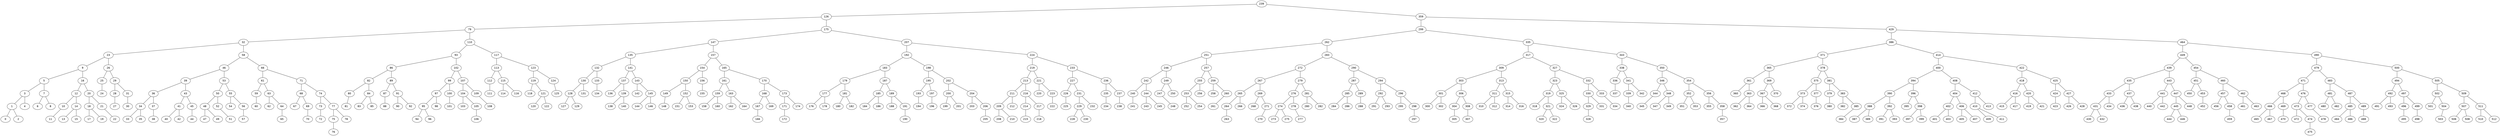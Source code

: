 graph BST {
    node [fontname="Helvetica"];
    239 [label="239"];
    239 -- 126;
    126 [label="126"];
    126 -- 79;
    79 [label="79"];
    79 -- 32;
    32 [label="32"];
    32 -- 23;
    23 [label="23"];
    23 -- 9;
    9 [label="9"];
    9 -- 5;
    5 [label="5"];
    5 -- 3;
    3 [label="3"];
    3 -- 1;
    1 [label="1"];
    1 -- 0;
    0 [label="0"];
    1 -- 2;
    2 [label="2"];
    3 -- 4;
    4 [label="4"];
    5 -- 7;
    7 [label="7"];
    7 -- 6;
    6 [label="6"];
    7 -- 8;
    8 [label="8"];
    9 -- 16;
    16 [label="16"];
    16 -- 12;
    12 [label="12"];
    12 -- 10;
    10 [label="10"];
    10 -- 11;
    11 [label="11"];
    12 -- 14;
    14 [label="14"];
    14 -- 13;
    13 [label="13"];
    14 -- 15;
    15 [label="15"];
    16 -- 20;
    20 [label="20"];
    20 -- 18;
    18 [label="18"];
    18 -- 17;
    17 [label="17"];
    18 -- 19;
    19 [label="19"];
    20 -- 21;
    21 [label="21"];
    21 -- 22;
    22 [label="22"];
    23 -- 26;
    26 [label="26"];
    26 -- 25;
    25 [label="25"];
    25 -- 24;
    24 [label="24"];
    26 -- 29;
    29 [label="29"];
    29 -- 28;
    28 [label="28"];
    28 -- 27;
    27 [label="27"];
    29 -- 31;
    31 [label="31"];
    31 -- 30;
    30 [label="30"];
    32 -- 58;
    58 [label="58"];
    58 -- 46;
    46 [label="46"];
    46 -- 39;
    39 [label="39"];
    39 -- 36;
    36 [label="36"];
    36 -- 34;
    34 [label="34"];
    34 -- 33;
    33 [label="33"];
    34 -- 35;
    35 [label="35"];
    36 -- 37;
    37 [label="37"];
    37 -- 38;
    38 [label="38"];
    39 -- 43;
    43 [label="43"];
    43 -- 41;
    41 [label="41"];
    41 -- 40;
    40 [label="40"];
    41 -- 42;
    42 [label="42"];
    43 -- 45;
    45 [label="45"];
    45 -- 44;
    44 [label="44"];
    46 -- 53;
    53 [label="53"];
    53 -- 50;
    50 [label="50"];
    50 -- 48;
    48 [label="48"];
    48 -- 47;
    47 [label="47"];
    48 -- 49;
    49 [label="49"];
    50 -- 52;
    52 [label="52"];
    52 -- 51;
    51 [label="51"];
    53 -- 55;
    55 [label="55"];
    55 -- 54;
    54 [label="54"];
    55 -- 56;
    56 [label="56"];
    56 -- 57;
    57 [label="57"];
    58 -- 66;
    66 [label="66"];
    66 -- 61;
    61 [label="61"];
    61 -- 59;
    59 [label="59"];
    59 -- 60;
    60 [label="60"];
    61 -- 63;
    63 [label="63"];
    63 -- 62;
    62 [label="62"];
    63 -- 64;
    64 [label="64"];
    64 -- 65;
    65 [label="65"];
    66 -- 71;
    71 [label="71"];
    71 -- 68;
    68 [label="68"];
    68 -- 67;
    67 [label="67"];
    68 -- 69;
    69 [label="69"];
    69 -- 70;
    70 [label="70"];
    71 -- 74;
    74 [label="74"];
    74 -- 73;
    73 [label="73"];
    73 -- 72;
    72 [label="72"];
    74 -- 77;
    77 [label="77"];
    77 -- 75;
    75 [label="75"];
    75 -- 76;
    76 [label="76"];
    77 -- 78;
    78 [label="78"];
    79 -- 110;
    110 [label="110"];
    110 -- 93;
    93 [label="93"];
    93 -- 86;
    86 [label="86"];
    86 -- 82;
    82 [label="82"];
    82 -- 80;
    80 [label="80"];
    80 -- 81;
    81 [label="81"];
    82 -- 84;
    84 [label="84"];
    84 -- 83;
    83 [label="83"];
    84 -- 85;
    85 [label="85"];
    86 -- 89;
    89 [label="89"];
    89 -- 87;
    87 [label="87"];
    87 -- 88;
    88 [label="88"];
    89 -- 91;
    91 [label="91"];
    91 -- 90;
    90 [label="90"];
    91 -- 92;
    92 [label="92"];
    93 -- 102;
    102 [label="102"];
    102 -- 99;
    99 [label="99"];
    99 -- 97;
    97 [label="97"];
    97 -- 95;
    95 [label="95"];
    95 -- 94;
    94 [label="94"];
    95 -- 96;
    96 [label="96"];
    97 -- 98;
    98 [label="98"];
    99 -- 100;
    100 [label="100"];
    100 -- 101;
    101 [label="101"];
    102 -- 107;
    107 [label="107"];
    107 -- 104;
    104 [label="104"];
    104 -- 103;
    103 [label="103"];
    104 -- 105;
    105 [label="105"];
    105 -- 106;
    106 [label="106"];
    107 -- 109;
    109 [label="109"];
    109 -- 108;
    108 [label="108"];
    110 -- 117;
    117 [label="117"];
    117 -- 113;
    113 [label="113"];
    113 -- 112;
    112 [label="112"];
    112 -- 111;
    111 [label="111"];
    113 -- 115;
    115 [label="115"];
    115 -- 114;
    114 [label="114"];
    115 -- 116;
    116 [label="116"];
    117 -- 123;
    123 [label="123"];
    123 -- 119;
    119 [label="119"];
    119 -- 118;
    118 [label="118"];
    119 -- 121;
    121 [label="121"];
    121 -- 120;
    120 [label="120"];
    121 -- 122;
    122 [label="122"];
    123 -- 124;
    124 [label="124"];
    124 -- 125;
    125 [label="125"];
    126 -- 175;
    175 [label="175"];
    175 -- 147;
    147 [label="147"];
    147 -- 135;
    135 [label="135"];
    135 -- 132;
    132 [label="132"];
    132 -- 130;
    130 [label="130"];
    130 -- 128;
    128 [label="128"];
    128 -- 127;
    127 [label="127"];
    128 -- 129;
    129 [label="129"];
    130 -- 131;
    131 [label="131"];
    132 -- 133;
    133 [label="133"];
    133 -- 134;
    134 [label="134"];
    135 -- 141;
    141 [label="141"];
    141 -- 137;
    137 [label="137"];
    137 -- 136;
    136 [label="136"];
    137 -- 139;
    139 [label="139"];
    139 -- 138;
    138 [label="138"];
    139 -- 140;
    140 [label="140"];
    141 -- 143;
    143 [label="143"];
    143 -- 142;
    142 [label="142"];
    143 -- 145;
    145 [label="145"];
    145 -- 144;
    144 [label="144"];
    145 -- 146;
    146 [label="146"];
    147 -- 157;
    157 [label="157"];
    157 -- 154;
    154 [label="154"];
    154 -- 150;
    150 [label="150"];
    150 -- 149;
    149 [label="149"];
    149 -- 148;
    148 [label="148"];
    150 -- 152;
    152 [label="152"];
    152 -- 151;
    151 [label="151"];
    152 -- 153;
    153 [label="153"];
    154 -- 156;
    156 [label="156"];
    156 -- 155;
    155 [label="155"];
    157 -- 165;
    165 [label="165"];
    165 -- 161;
    161 [label="161"];
    161 -- 159;
    159 [label="159"];
    159 -- 158;
    158 [label="158"];
    159 -- 160;
    160 [label="160"];
    161 -- 163;
    163 [label="163"];
    163 -- 162;
    162 [label="162"];
    163 -- 164;
    164 [label="164"];
    165 -- 170;
    170 [label="170"];
    170 -- 168;
    168 [label="168"];
    168 -- 167;
    167 [label="167"];
    167 -- 166;
    166 [label="166"];
    168 -- 169;
    169 [label="169"];
    170 -- 173;
    173 [label="173"];
    173 -- 171;
    171 [label="171"];
    171 -- 172;
    172 [label="172"];
    173 -- 174;
    174 [label="174"];
    175 -- 207;
    207 [label="207"];
    207 -- 192;
    192 [label="192"];
    192 -- 183;
    183 [label="183"];
    183 -- 179;
    179 [label="179"];
    179 -- 177;
    177 [label="177"];
    177 -- 176;
    176 [label="176"];
    177 -- 178;
    178 [label="178"];
    179 -- 181;
    181 [label="181"];
    181 -- 180;
    180 [label="180"];
    181 -- 182;
    182 [label="182"];
    183 -- 187;
    187 [label="187"];
    187 -- 185;
    185 [label="185"];
    185 -- 184;
    184 [label="184"];
    185 -- 186;
    186 [label="186"];
    187 -- 189;
    189 [label="189"];
    189 -- 188;
    188 [label="188"];
    189 -- 191;
    191 [label="191"];
    191 -- 190;
    190 [label="190"];
    192 -- 198;
    198 [label="198"];
    198 -- 195;
    195 [label="195"];
    195 -- 193;
    193 [label="193"];
    193 -- 194;
    194 [label="194"];
    195 -- 197;
    197 [label="197"];
    197 -- 196;
    196 [label="196"];
    198 -- 202;
    202 [label="202"];
    202 -- 200;
    200 [label="200"];
    200 -- 199;
    199 [label="199"];
    200 -- 201;
    201 [label="201"];
    202 -- 204;
    204 [label="204"];
    204 -- 203;
    203 [label="203"];
    204 -- 206;
    206 [label="206"];
    206 -- 205;
    205 [label="205"];
    207 -- 224;
    224 [label="224"];
    224 -- 219;
    219 [label="219"];
    219 -- 213;
    213 [label="213"];
    213 -- 211;
    211 [label="211"];
    211 -- 209;
    209 [label="209"];
    209 -- 208;
    208 [label="208"];
    209 -- 210;
    210 [label="210"];
    211 -- 212;
    212 [label="212"];
    213 -- 216;
    216 [label="216"];
    216 -- 214;
    214 [label="214"];
    214 -- 215;
    215 [label="215"];
    216 -- 217;
    217 [label="217"];
    217 -- 218;
    218 [label="218"];
    219 -- 221;
    221 [label="221"];
    221 -- 220;
    220 [label="220"];
    221 -- 223;
    223 [label="223"];
    223 -- 222;
    222 [label="222"];
    224 -- 233;
    233 [label="233"];
    233 -- 227;
    227 [label="227"];
    227 -- 226;
    226 [label="226"];
    226 -- 225;
    225 [label="225"];
    227 -- 231;
    231 [label="231"];
    231 -- 229;
    229 [label="229"];
    229 -- 228;
    228 [label="228"];
    229 -- 230;
    230 [label="230"];
    231 -- 232;
    232 [label="232"];
    233 -- 236;
    236 [label="236"];
    236 -- 235;
    235 [label="235"];
    235 -- 234;
    234 [label="234"];
    236 -- 237;
    237 [label="237"];
    237 -- 238;
    238 [label="238"];
    239 -- 359;
    359 [label="359"];
    359 -- 299;
    299 [label="299"];
    299 -- 262;
    262 [label="262"];
    262 -- 251;
    251 [label="251"];
    251 -- 246;
    246 [label="246"];
    246 -- 242;
    242 [label="242"];
    242 -- 240;
    240 [label="240"];
    240 -- 241;
    241 [label="241"];
    242 -- 244;
    244 [label="244"];
    244 -- 243;
    243 [label="243"];
    244 -- 245;
    245 [label="245"];
    246 -- 249;
    249 [label="249"];
    249 -- 247;
    247 [label="247"];
    247 -- 248;
    248 [label="248"];
    249 -- 250;
    250 [label="250"];
    251 -- 257;
    257 [label="257"];
    257 -- 255;
    255 [label="255"];
    255 -- 253;
    253 [label="253"];
    253 -- 252;
    252 [label="252"];
    253 -- 254;
    254 [label="254"];
    255 -- 256;
    256 [label="256"];
    257 -- 259;
    259 [label="259"];
    259 -- 258;
    258 [label="258"];
    259 -- 260;
    260 [label="260"];
    260 -- 261;
    261 [label="261"];
    262 -- 283;
    283 [label="283"];
    283 -- 272;
    272 [label="272"];
    272 -- 267;
    267 [label="267"];
    267 -- 265;
    265 [label="265"];
    265 -- 264;
    264 [label="264"];
    264 -- 263;
    263 [label="263"];
    265 -- 266;
    266 [label="266"];
    267 -- 269;
    269 [label="269"];
    269 -- 268;
    268 [label="268"];
    269 -- 271;
    271 [label="271"];
    271 -- 270;
    270 [label="270"];
    272 -- 279;
    279 [label="279"];
    279 -- 276;
    276 [label="276"];
    276 -- 274;
    274 [label="274"];
    274 -- 273;
    273 [label="273"];
    274 -- 275;
    275 [label="275"];
    276 -- 278;
    278 [label="278"];
    278 -- 277;
    277 [label="277"];
    279 -- 281;
    281 [label="281"];
    281 -- 280;
    280 [label="280"];
    281 -- 282;
    282 [label="282"];
    283 -- 290;
    290 [label="290"];
    290 -- 287;
    287 [label="287"];
    287 -- 285;
    285 [label="285"];
    285 -- 284;
    284 [label="284"];
    285 -- 286;
    286 [label="286"];
    287 -- 289;
    289 [label="289"];
    289 -- 288;
    288 [label="288"];
    290 -- 294;
    294 [label="294"];
    294 -- 292;
    292 [label="292"];
    292 -- 291;
    291 [label="291"];
    292 -- 293;
    293 [label="293"];
    294 -- 296;
    296 [label="296"];
    296 -- 295;
    295 [label="295"];
    296 -- 298;
    298 [label="298"];
    298 -- 297;
    297 [label="297"];
    299 -- 335;
    335 [label="335"];
    335 -- 317;
    317 [label="317"];
    317 -- 309;
    309 [label="309"];
    309 -- 303;
    303 [label="303"];
    303 -- 301;
    301 [label="301"];
    301 -- 300;
    300 [label="300"];
    301 -- 302;
    302 [label="302"];
    303 -- 306;
    306 [label="306"];
    306 -- 304;
    304 [label="304"];
    304 -- 305;
    305 [label="305"];
    306 -- 308;
    308 [label="308"];
    308 -- 307;
    307 [label="307"];
    309 -- 313;
    313 [label="313"];
    313 -- 311;
    311 [label="311"];
    311 -- 310;
    310 [label="310"];
    311 -- 312;
    312 [label="312"];
    313 -- 315;
    315 [label="315"];
    315 -- 314;
    314 [label="314"];
    315 -- 316;
    316 [label="316"];
    317 -- 327;
    327 [label="327"];
    327 -- 323;
    323 [label="323"];
    323 -- 319;
    319 [label="319"];
    319 -- 318;
    318 [label="318"];
    319 -- 321;
    321 [label="321"];
    321 -- 320;
    320 [label="320"];
    321 -- 322;
    322 [label="322"];
    323 -- 325;
    325 [label="325"];
    325 -- 324;
    324 [label="324"];
    325 -- 326;
    326 [label="326"];
    327 -- 332;
    332 [label="332"];
    332 -- 330;
    330 [label="330"];
    330 -- 329;
    329 [label="329"];
    329 -- 328;
    328 [label="328"];
    330 -- 331;
    331 [label="331"];
    332 -- 333;
    333 [label="333"];
    333 -- 334;
    334 [label="334"];
    335 -- 343;
    343 [label="343"];
    343 -- 338;
    338 [label="338"];
    338 -- 336;
    336 [label="336"];
    336 -- 337;
    337 [label="337"];
    338 -- 341;
    341 [label="341"];
    341 -- 339;
    339 [label="339"];
    339 -- 340;
    340 [label="340"];
    341 -- 342;
    342 [label="342"];
    343 -- 350;
    350 [label="350"];
    350 -- 346;
    346 [label="346"];
    346 -- 344;
    344 [label="344"];
    344 -- 345;
    345 [label="345"];
    346 -- 348;
    348 [label="348"];
    348 -- 347;
    347 [label="347"];
    348 -- 349;
    349 [label="349"];
    350 -- 354;
    354 [label="354"];
    354 -- 352;
    352 [label="352"];
    352 -- 351;
    351 [label="351"];
    352 -- 353;
    353 [label="353"];
    354 -- 356;
    356 [label="356"];
    356 -- 355;
    355 [label="355"];
    356 -- 358;
    358 [label="358"];
    358 -- 357;
    357 [label="357"];
    359 -- 429;
    429 [label="429"];
    429 -- 386;
    386 [label="386"];
    386 -- 371;
    371 [label="371"];
    371 -- 365;
    365 [label="365"];
    365 -- 361;
    361 [label="361"];
    361 -- 360;
    360 [label="360"];
    361 -- 363;
    363 [label="363"];
    363 -- 362;
    362 [label="362"];
    363 -- 364;
    364 [label="364"];
    365 -- 369;
    369 [label="369"];
    369 -- 367;
    367 [label="367"];
    367 -- 366;
    366 [label="366"];
    367 -- 368;
    368 [label="368"];
    369 -- 370;
    370 [label="370"];
    371 -- 378;
    378 [label="378"];
    378 -- 375;
    375 [label="375"];
    375 -- 373;
    373 [label="373"];
    373 -- 372;
    372 [label="372"];
    373 -- 374;
    374 [label="374"];
    375 -- 377;
    377 [label="377"];
    377 -- 376;
    376 [label="376"];
    378 -- 381;
    381 [label="381"];
    381 -- 379;
    379 [label="379"];
    379 -- 380;
    380 [label="380"];
    381 -- 383;
    383 [label="383"];
    383 -- 382;
    382 [label="382"];
    383 -- 385;
    385 [label="385"];
    385 -- 384;
    384 [label="384"];
    386 -- 414;
    414 [label="414"];
    414 -- 400;
    400 [label="400"];
    400 -- 394;
    394 [label="394"];
    394 -- 390;
    390 [label="390"];
    390 -- 388;
    388 [label="388"];
    388 -- 387;
    387 [label="387"];
    388 -- 389;
    389 [label="389"];
    390 -- 392;
    392 [label="392"];
    392 -- 391;
    391 [label="391"];
    392 -- 393;
    393 [label="393"];
    394 -- 396;
    396 [label="396"];
    396 -- 395;
    395 [label="395"];
    396 -- 398;
    398 [label="398"];
    398 -- 397;
    397 [label="397"];
    398 -- 399;
    399 [label="399"];
    400 -- 408;
    408 [label="408"];
    408 -- 404;
    404 [label="404"];
    404 -- 402;
    402 [label="402"];
    402 -- 401;
    401 [label="401"];
    402 -- 403;
    403 [label="403"];
    404 -- 406;
    406 [label="406"];
    406 -- 405;
    405 [label="405"];
    406 -- 407;
    407 [label="407"];
    408 -- 412;
    412 [label="412"];
    412 -- 410;
    410 [label="410"];
    410 -- 409;
    409 [label="409"];
    410 -- 411;
    411 [label="411"];
    412 -- 413;
    413 [label="413"];
    414 -- 422;
    422 [label="422"];
    422 -- 418;
    418 [label="418"];
    418 -- 416;
    416 [label="416"];
    416 -- 415;
    415 [label="415"];
    416 -- 417;
    417 [label="417"];
    418 -- 420;
    420 [label="420"];
    420 -- 419;
    419 [label="419"];
    420 -- 421;
    421 [label="421"];
    422 -- 425;
    425 [label="425"];
    425 -- 424;
    424 [label="424"];
    424 -- 423;
    423 [label="423"];
    425 -- 427;
    427 [label="427"];
    427 -- 426;
    426 [label="426"];
    427 -- 428;
    428 [label="428"];
    429 -- 464;
    464 [label="464"];
    464 -- 449;
    449 [label="449"];
    449 -- 439;
    439 [label="439"];
    439 -- 435;
    435 [label="435"];
    435 -- 433;
    433 [label="433"];
    433 -- 431;
    431 [label="431"];
    431 -- 430;
    430 [label="430"];
    431 -- 432;
    432 [label="432"];
    433 -- 434;
    434 [label="434"];
    435 -- 437;
    437 [label="437"];
    437 -- 436;
    436 [label="436"];
    437 -- 438;
    438 [label="438"];
    439 -- 443;
    443 [label="443"];
    443 -- 441;
    441 [label="441"];
    441 -- 440;
    440 [label="440"];
    441 -- 442;
    442 [label="442"];
    443 -- 447;
    447 [label="447"];
    447 -- 445;
    445 [label="445"];
    445 -- 444;
    444 [label="444"];
    445 -- 446;
    446 [label="446"];
    447 -- 448;
    448 [label="448"];
    449 -- 454;
    454 [label="454"];
    454 -- 451;
    451 [label="451"];
    451 -- 450;
    450 [label="450"];
    451 -- 453;
    453 [label="453"];
    453 -- 452;
    452 [label="452"];
    454 -- 460;
    460 [label="460"];
    460 -- 457;
    457 [label="457"];
    457 -- 456;
    456 [label="456"];
    457 -- 458;
    458 [label="458"];
    458 -- 459;
    459 [label="459"];
    460 -- 462;
    462 [label="462"];
    462 -- 461;
    461 [label="461"];
    462 -- 463;
    463 [label="463"];
    464 -- 490;
    490 [label="490"];
    490 -- 479;
    479 [label="479"];
    479 -- 471;
    471 [label="471"];
    471 -- 468;
    468 [label="468"];
    468 -- 466;
    466 [label="466"];
    466 -- 465;
    465 [label="465"];
    466 -- 467;
    467 [label="467"];
    468 -- 469;
    469 [label="469"];
    469 -- 470;
    470 [label="470"];
    471 -- 476;
    476 [label="476"];
    476 -- 473;
    473 [label="473"];
    473 -- 472;
    472 [label="472"];
    473 -- 474;
    474 [label="474"];
    474 -- 475;
    475 [label="475"];
    476 -- 477;
    477 [label="477"];
    477 -- 478;
    478 [label="478"];
    479 -- 483;
    483 [label="483"];
    483 -- 481;
    481 [label="481"];
    481 -- 480;
    480 [label="480"];
    481 -- 482;
    482 [label="482"];
    483 -- 487;
    487 [label="487"];
    487 -- 485;
    485 [label="485"];
    485 -- 484;
    484 [label="484"];
    485 -- 486;
    486 [label="486"];
    487 -- 489;
    489 [label="489"];
    489 -- 488;
    488 [label="488"];
    490 -- 500;
    500 [label="500"];
    500 -- 494;
    494 [label="494"];
    494 -- 492;
    492 [label="492"];
    492 -- 491;
    491 [label="491"];
    492 -- 493;
    493 [label="493"];
    494 -- 497;
    497 [label="497"];
    497 -- 496;
    496 [label="496"];
    496 -- 495;
    495 [label="495"];
    497 -- 499;
    499 [label="499"];
    499 -- 498;
    498 [label="498"];
    500 -- 505;
    505 [label="505"];
    505 -- 502;
    502 [label="502"];
    502 -- 501;
    501 [label="501"];
    502 -- 504;
    504 [label="504"];
    504 -- 503;
    503 [label="503"];
    505 -- 509;
    509 [label="509"];
    509 -- 507;
    507 [label="507"];
    507 -- 506;
    506 [label="506"];
    507 -- 508;
    508 [label="508"];
    509 -- 511;
    511 [label="511"];
    511 -- 510;
    510 [label="510"];
    511 -- 512;
    512 [label="512"];
}
